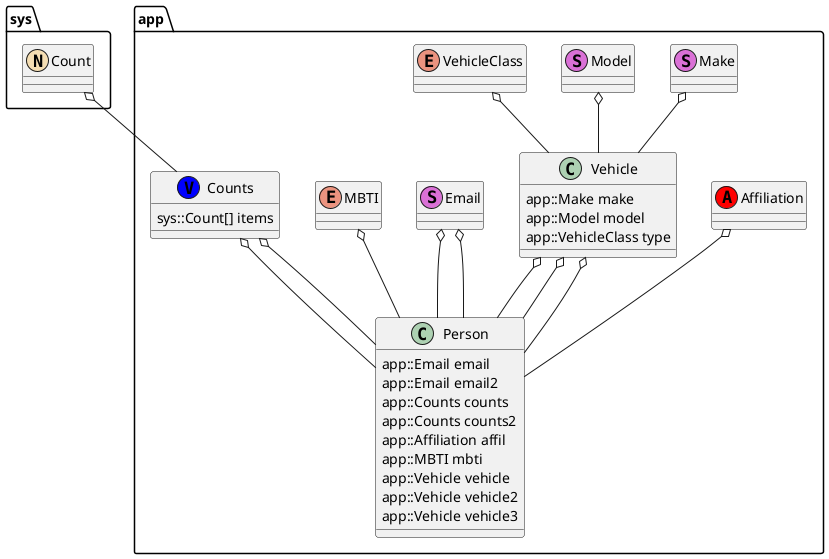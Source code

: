 
@startuml

set namespaceSeparator ::

' number sys::Count
class sys::Count << (N,wheat) >>
' any app::Affiliation
class app::Affiliation << (A,red) >>
' sequence app::Counts
class app::Counts << (V,blue) >> {
        sys::Count[] items
}
sys::Count o-- app::Counts
' string app::Email
class app::Email << (S,orchid) >>
' enum app::MBTI
enum app::MBTI
' string app::Make
class app::Make << (S,orchid) >>
' string app::Model
class app::Model << (S,orchid) >>
' enum app::VehicleClass
enum app::VehicleClass
' record app::Vehicle
class app::Vehicle {
        app::Make make
        app::Model model
        app::VehicleClass type
}
app::Make o-- app::Vehicle
app::Model o-- app::Vehicle
app::VehicleClass o-- app::Vehicle

' record app::Person
class app::Person {
        app::Email email
        app::Email email2
        app::Counts counts
        app::Counts counts2
        app::Affiliation affil
        app::MBTI mbti
        app::Vehicle vehicle
        app::Vehicle vehicle2
        app::Vehicle vehicle3
}
app::Email o-- app::Person
app::Email o-- app::Person
app::Counts o-- app::Person
app::Counts o-- app::Person
app::Affiliation o-- app::Person
app::MBTI o-- app::Person
app::Vehicle o-- app::Person
app::Vehicle o-- app::Person
app::Vehicle o-- app::Person


@enduml
